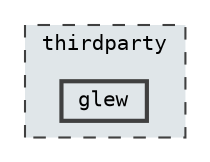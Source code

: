 digraph "C:/Users/s239074/Documents/ogl_renderer/thirdparty/glew"
{
 // LATEX_PDF_SIZE
  bgcolor="transparent";
  edge [fontname=Terminal,fontsize=10,labelfontname=Helvetica,labelfontsize=10];
  node [fontname=Terminal,fontsize=10,shape=box,height=0.2,width=0.4];
  compound=true
  subgraph clusterdir_7f51fab15f37f4c20c90b1af38889ac7 {
    graph [ bgcolor="#e0e6e9", pencolor="grey25", label="thirdparty", fontname=Terminal,fontsize=10 style="filled,dashed", URL="dir_7f51fab15f37f4c20c90b1af38889ac7.html",tooltip=""]
  dir_1bb5b1164470d6d500ac51cfb639119a [label="glew", fillcolor="#e0e6e9", color="grey25", style="filled,bold", URL="dir_1bb5b1164470d6d500ac51cfb639119a.html",tooltip=""];
  }
}
